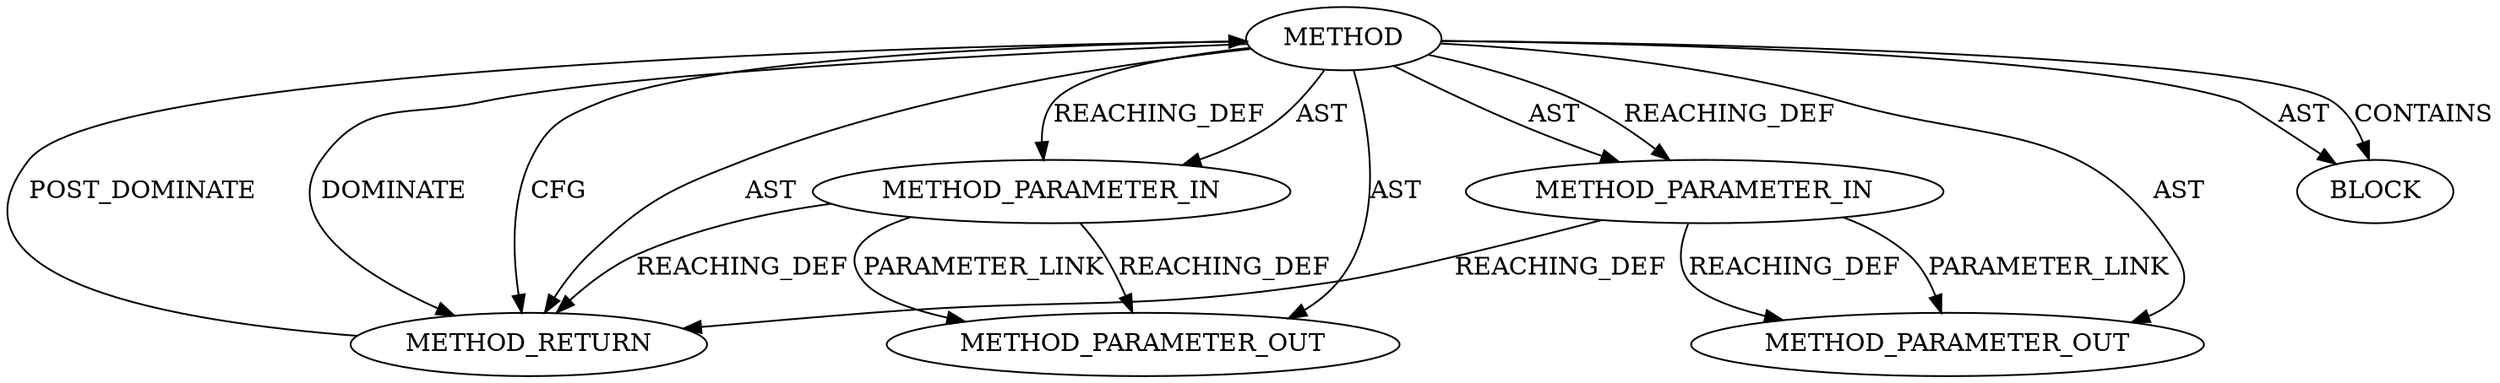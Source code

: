 digraph {
  20897 [label=METHOD AST_PARENT_TYPE="NAMESPACE_BLOCK" AST_PARENT_FULL_NAME="<global>" ORDER=0 CODE="<empty>" FULL_NAME="sk_clear_bit" IS_EXTERNAL=true FILENAME="<empty>" SIGNATURE="" NAME="sk_clear_bit"]
  20901 [label=METHOD_RETURN ORDER=2 CODE="RET" TYPE_FULL_NAME="ANY" EVALUATION_STRATEGY="BY_VALUE"]
  22365 [label=METHOD_PARAMETER_OUT ORDER=2 CODE="p2" IS_VARIADIC=false TYPE_FULL_NAME="ANY" EVALUATION_STRATEGY="BY_VALUE" INDEX=2 NAME="p2"]
  20900 [label=BLOCK ORDER=1 ARGUMENT_INDEX=1 CODE="<empty>" TYPE_FULL_NAME="ANY"]
  20898 [label=METHOD_PARAMETER_IN ORDER=1 CODE="p1" IS_VARIADIC=false TYPE_FULL_NAME="ANY" EVALUATION_STRATEGY="BY_VALUE" INDEX=1 NAME="p1"]
  22364 [label=METHOD_PARAMETER_OUT ORDER=1 CODE="p1" IS_VARIADIC=false TYPE_FULL_NAME="ANY" EVALUATION_STRATEGY="BY_VALUE" INDEX=1 NAME="p1"]
  20899 [label=METHOD_PARAMETER_IN ORDER=2 CODE="p2" IS_VARIADIC=false TYPE_FULL_NAME="ANY" EVALUATION_STRATEGY="BY_VALUE" INDEX=2 NAME="p2"]
  20901 -> 20897 [label=POST_DOMINATE ]
  20899 -> 20901 [label=REACHING_DEF VARIABLE="p2"]
  20897 -> 20898 [label=REACHING_DEF VARIABLE=""]
  20897 -> 20900 [label=AST ]
  20897 -> 20899 [label=AST ]
  20899 -> 22365 [label=PARAMETER_LINK ]
  20898 -> 22364 [label=PARAMETER_LINK ]
  20897 -> 22365 [label=AST ]
  20899 -> 22365 [label=REACHING_DEF VARIABLE="p2"]
  20897 -> 20901 [label=DOMINATE ]
  20897 -> 20901 [label=CFG ]
  20898 -> 20901 [label=REACHING_DEF VARIABLE="p1"]
  20897 -> 22364 [label=AST ]
  20898 -> 22364 [label=REACHING_DEF VARIABLE="p1"]
  20897 -> 20898 [label=AST ]
  20897 -> 20899 [label=REACHING_DEF VARIABLE=""]
  20897 -> 20900 [label=CONTAINS ]
  20897 -> 20901 [label=AST ]
}
